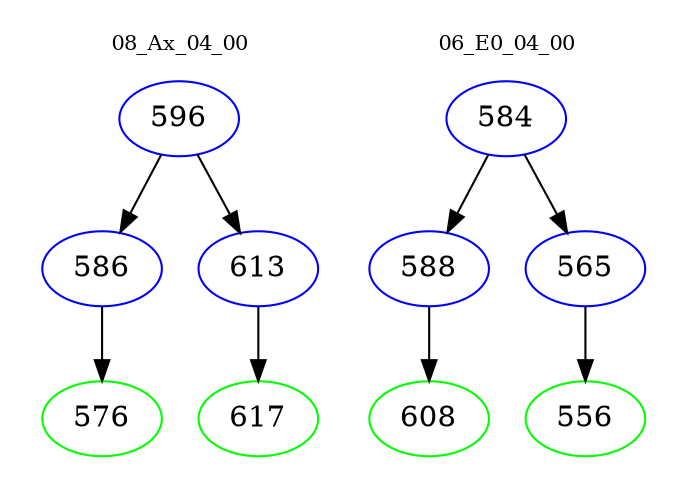 digraph{
subgraph cluster_0 {
color = white
label = "08_Ax_04_00";
fontsize=10;
T0_596 [label="596", color="blue"]
T0_596 -> T0_586 [color="black"]
T0_586 [label="586", color="blue"]
T0_586 -> T0_576 [color="black"]
T0_576 [label="576", color="green"]
T0_596 -> T0_613 [color="black"]
T0_613 [label="613", color="blue"]
T0_613 -> T0_617 [color="black"]
T0_617 [label="617", color="green"]
}
subgraph cluster_1 {
color = white
label = "06_E0_04_00";
fontsize=10;
T1_584 [label="584", color="blue"]
T1_584 -> T1_588 [color="black"]
T1_588 [label="588", color="blue"]
T1_588 -> T1_608 [color="black"]
T1_608 [label="608", color="green"]
T1_584 -> T1_565 [color="black"]
T1_565 [label="565", color="blue"]
T1_565 -> T1_556 [color="black"]
T1_556 [label="556", color="green"]
}
}
